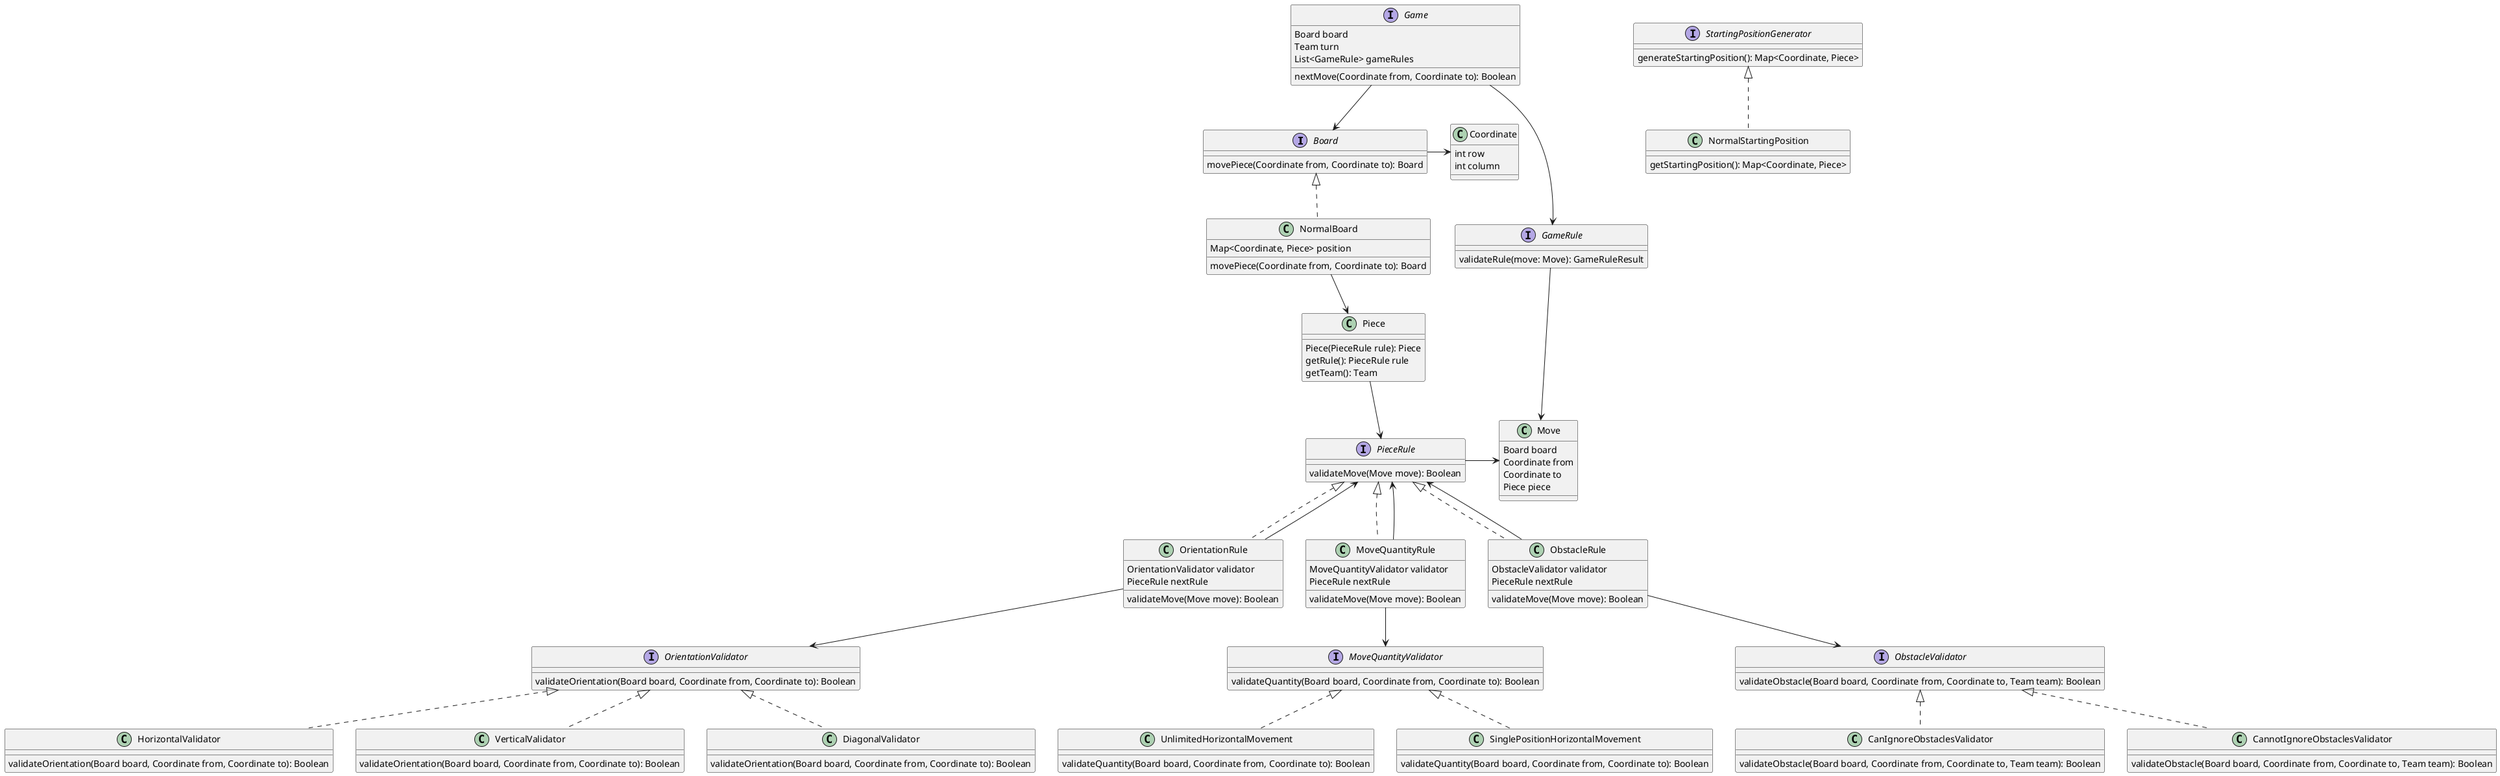 @startuml

'Board Module
interface Board {
    movePiece(Coordinate from, Coordinate to): Board
}

class NormalBoard implements Board {
    Map<Coordinate, Piece> position
    movePiece(Coordinate from, Coordinate to): Board
}

class Coordinate {
    int row
    int column
}

interface StartingPositionGenerator {
    generateStartingPosition(): Map<Coordinate, Piece>
}

class NormalStartingPosition implements StartingPositionGenerator{
    getStartingPosition(): Map<Coordinate, Piece>
}

Board -> Coordinate
NormalBoard --> Piece

'Board Module

'Piece Module
class Piece {
    Piece(PieceRule rule): Piece
    getRule(): PieceRule rule
    getTeam(): Team
}

interface PieceRule {
    validateMove(Move move): Boolean
}

class Move {
    Board board
    Coordinate from
    Coordinate to
    Piece piece
}

class OrientationRule implements PieceRule {
    OrientationValidator validator
    PieceRule nextRule

    validateMove(Move move): Boolean
}

interface OrientationValidator {
    validateOrientation(Board board, Coordinate from, Coordinate to): Boolean
}

class HorizontalValidator implements OrientationValidator {
    validateOrientation(Board board, Coordinate from, Coordinate to): Boolean
}

class VerticalValidator implements OrientationValidator {
    validateOrientation(Board board, Coordinate from, Coordinate to): Boolean
}

class DiagonalValidator implements OrientationValidator {
    validateOrientation(Board board, Coordinate from, Coordinate to): Boolean
}

class MoveQuantityRule implements PieceRule {
    MoveQuantityValidator validator
    PieceRule nextRule

    validateMove(Move move): Boolean
}

interface MoveQuantityValidator {
    validateQuantity(Board board, Coordinate from, Coordinate to): Boolean
}

class UnlimitedHorizontalMovement implements MoveQuantityValidator {
    validateQuantity(Board board, Coordinate from, Coordinate to): Boolean
}

class SinglePositionHorizontalMovement implements MoveQuantityValidator {
    validateQuantity(Board board, Coordinate from, Coordinate to): Boolean
}

class ObstacleRule implements PieceRule{
    ObstacleValidator validator
    PieceRule nextRule

    validateMove(Move move): Boolean
}

interface ObstacleValidator {
    validateObstacle(Board board, Coordinate from, Coordinate to, Team team): Boolean
}

class CanIgnoreObstaclesValidator implements ObstacleValidator {
    validateObstacle(Board board, Coordinate from, Coordinate to, Team team): Boolean
}
class CannotIgnoreObstaclesValidator implements ObstacleValidator {
    validateObstacle(Board board, Coordinate from, Coordinate to, Team team): Boolean
}

Piece --> PieceRule
PieceRule -> Move
OrientationRule --> PieceRule
OrientationRule --> OrientationValidator
MoveQuantityRule --> PieceRule
MoveQuantityRule --> MoveQuantityValidator
ObstacleRule --> PieceRule
ObstacleRule --> ObstacleValidator
'Piece Module

'Game Module
interface Game {
    Board board
    Team turn
    List<GameRule> gameRules
    nextMove(Coordinate from, Coordinate to): Boolean
}

interface GameRule {
    validateRule(move: Move): GameRuleResult
}

Game --> Board
Game --> GameRule
GameRule --> Move
'Game Module

@enduml
